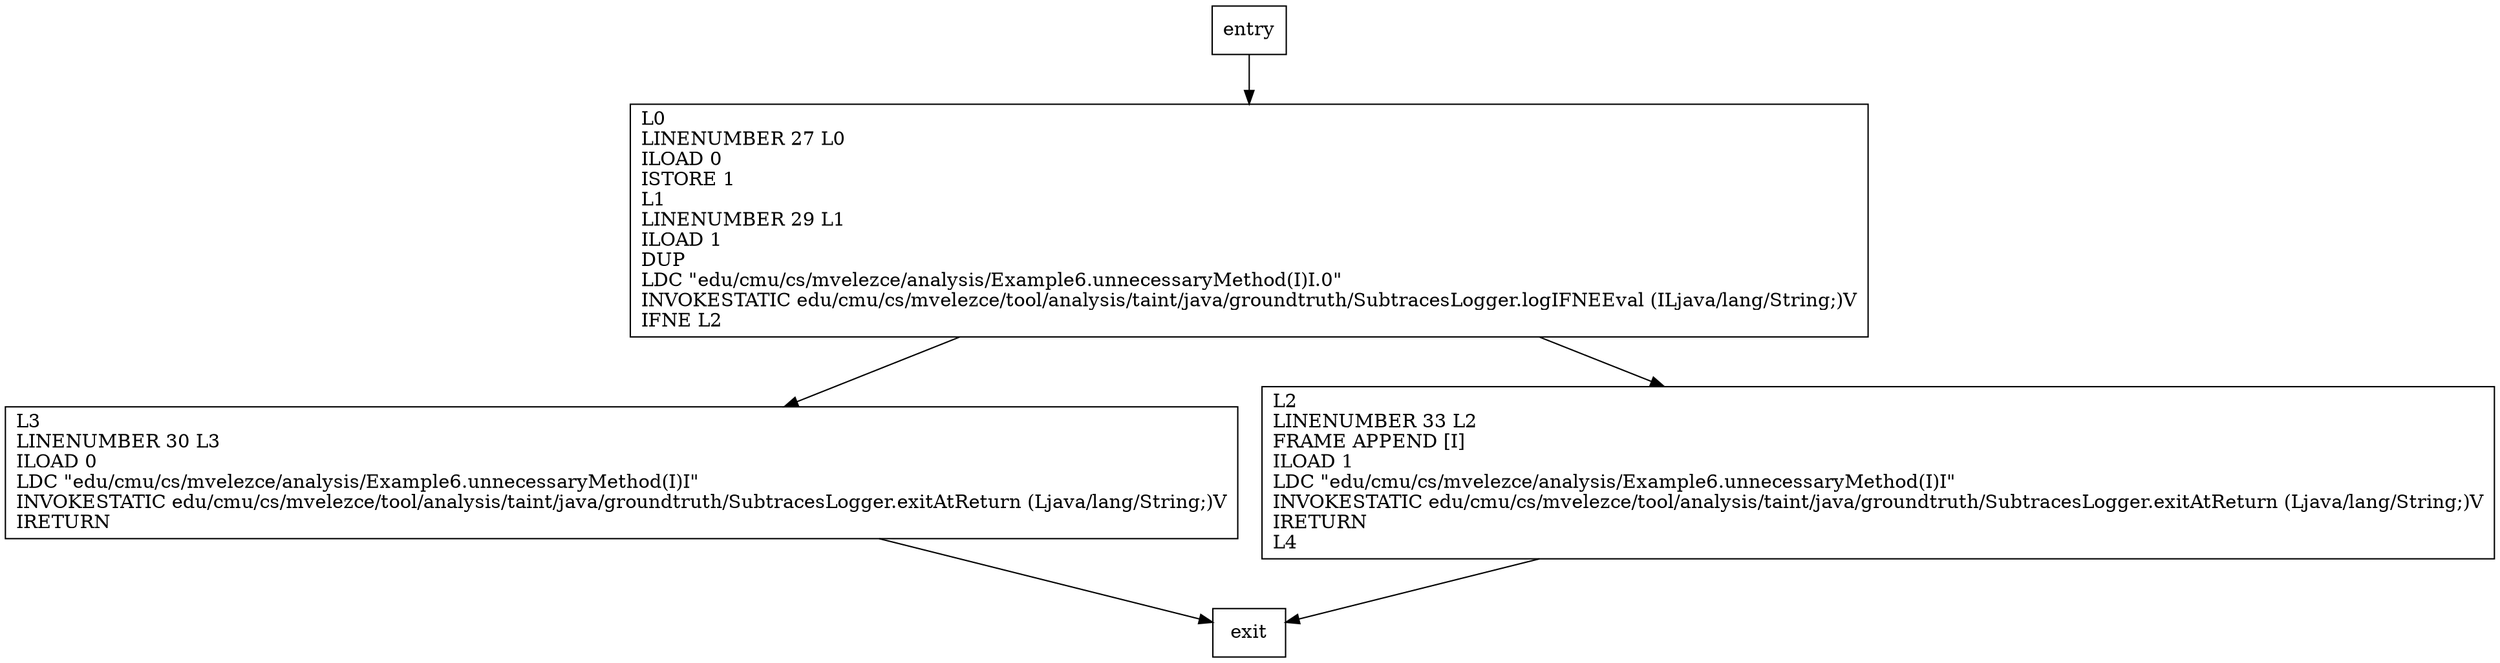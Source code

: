 digraph unnecessaryMethod {
node [shape=record];
1400487587 [label="L3\lLINENUMBER 30 L3\lILOAD 0\lLDC \"edu/cmu/cs/mvelezce/analysis/Example6.unnecessaryMethod(I)I\"\lINVOKESTATIC edu/cmu/cs/mvelezce/tool/analysis/taint/java/groundtruth/SubtracesLogger.exitAtReturn (Ljava/lang/String;)V\lIRETURN\l"];
551301975 [label="L0\lLINENUMBER 27 L0\lILOAD 0\lISTORE 1\lL1\lLINENUMBER 29 L1\lILOAD 1\lDUP\lLDC \"edu/cmu/cs/mvelezce/analysis/Example6.unnecessaryMethod(I)I.0\"\lINVOKESTATIC edu/cmu/cs/mvelezce/tool/analysis/taint/java/groundtruth/SubtracesLogger.logIFNEEval (ILjava/lang/String;)V\lIFNE L2\l"];
134193854 [label="L2\lLINENUMBER 33 L2\lFRAME APPEND [I]\lILOAD 1\lLDC \"edu/cmu/cs/mvelezce/analysis/Example6.unnecessaryMethod(I)I\"\lINVOKESTATIC edu/cmu/cs/mvelezce/tool/analysis/taint/java/groundtruth/SubtracesLogger.exitAtReturn (Ljava/lang/String;)V\lIRETURN\lL4\l"];
entry;
exit;
entry -> 551301975;
1400487587 -> exit;
551301975 -> 1400487587;
551301975 -> 134193854;
134193854 -> exit;
}
